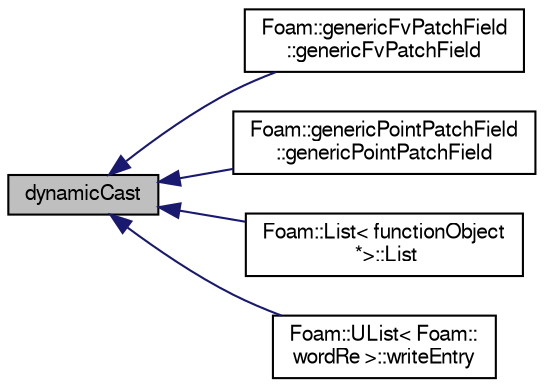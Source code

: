 digraph "dynamicCast"
{
  bgcolor="transparent";
  edge [fontname="FreeSans",fontsize="10",labelfontname="FreeSans",labelfontsize="10"];
  node [fontname="FreeSans",fontsize="10",shape=record];
  rankdir="LR";
  Node30662 [label="dynamicCast",height=0.2,width=0.4,color="black", fillcolor="grey75", style="filled", fontcolor="black"];
  Node30662 -> Node30663 [dir="back",color="midnightblue",fontsize="10",style="solid",fontname="FreeSans"];
  Node30663 [label="Foam::genericFvPatchField\l::genericFvPatchField",height=0.2,width=0.4,color="black",URL="$a23554.html#a55caa01e757d3893cd3a7034439317d9",tooltip="Construct from patch, internal field and dictionary. "];
  Node30662 -> Node30664 [dir="back",color="midnightblue",fontsize="10",style="solid",fontname="FreeSans"];
  Node30664 [label="Foam::genericPointPatchField\l::genericPointPatchField",height=0.2,width=0.4,color="black",URL="$a23558.html#abb7dd7bf600b72b3b82ea631844b5eb3",tooltip="Construct from patch, internal field and dictionary. "];
  Node30662 -> Node30665 [dir="back",color="midnightblue",fontsize="10",style="solid",fontname="FreeSans"];
  Node30665 [label="Foam::List\< functionObject\l *\>::List",height=0.2,width=0.4,color="black",URL="$a25694.html#a14f9ee6bb196d1f585f55ea49dc15a0c",tooltip="Construct from Istream. "];
  Node30662 -> Node30666 [dir="back",color="midnightblue",fontsize="10",style="solid",fontname="FreeSans"];
  Node30666 [label="Foam::UList\< Foam::\lwordRe \>::writeEntry",height=0.2,width=0.4,color="black",URL="$a25698.html#ab40cda08e1d63badc1dbc7c31005601e",tooltip="Write the UList as a dictionary entry with keyword. "];
}
